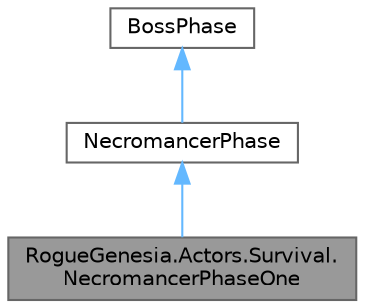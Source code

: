 digraph "RogueGenesia.Actors.Survival.NecromancerPhaseOne"
{
 // LATEX_PDF_SIZE
  bgcolor="transparent";
  edge [fontname=Helvetica,fontsize=10,labelfontname=Helvetica,labelfontsize=10];
  node [fontname=Helvetica,fontsize=10,shape=box,height=0.2,width=0.4];
  Node1 [label="RogueGenesia.Actors.Survival.\lNecromancerPhaseOne",height=0.2,width=0.4,color="gray40", fillcolor="grey60", style="filled", fontcolor="black",tooltip=" "];
  Node2 -> Node1 [dir="back",color="steelblue1",style="solid"];
  Node2 [label="NecromancerPhase",height=0.2,width=0.4,color="gray40", fillcolor="white", style="filled",URL="$class_rogue_genesia_1_1_actors_1_1_survival_1_1_necromancer_phase.html",tooltip=" "];
  Node3 -> Node2 [dir="back",color="steelblue1",style="solid"];
  Node3 [label="BossPhase",height=0.2,width=0.4,color="gray40", fillcolor="white", style="filled",URL="$class_rogue_genesia_1_1_data_1_1_boss_phase.html",tooltip=" "];
}
